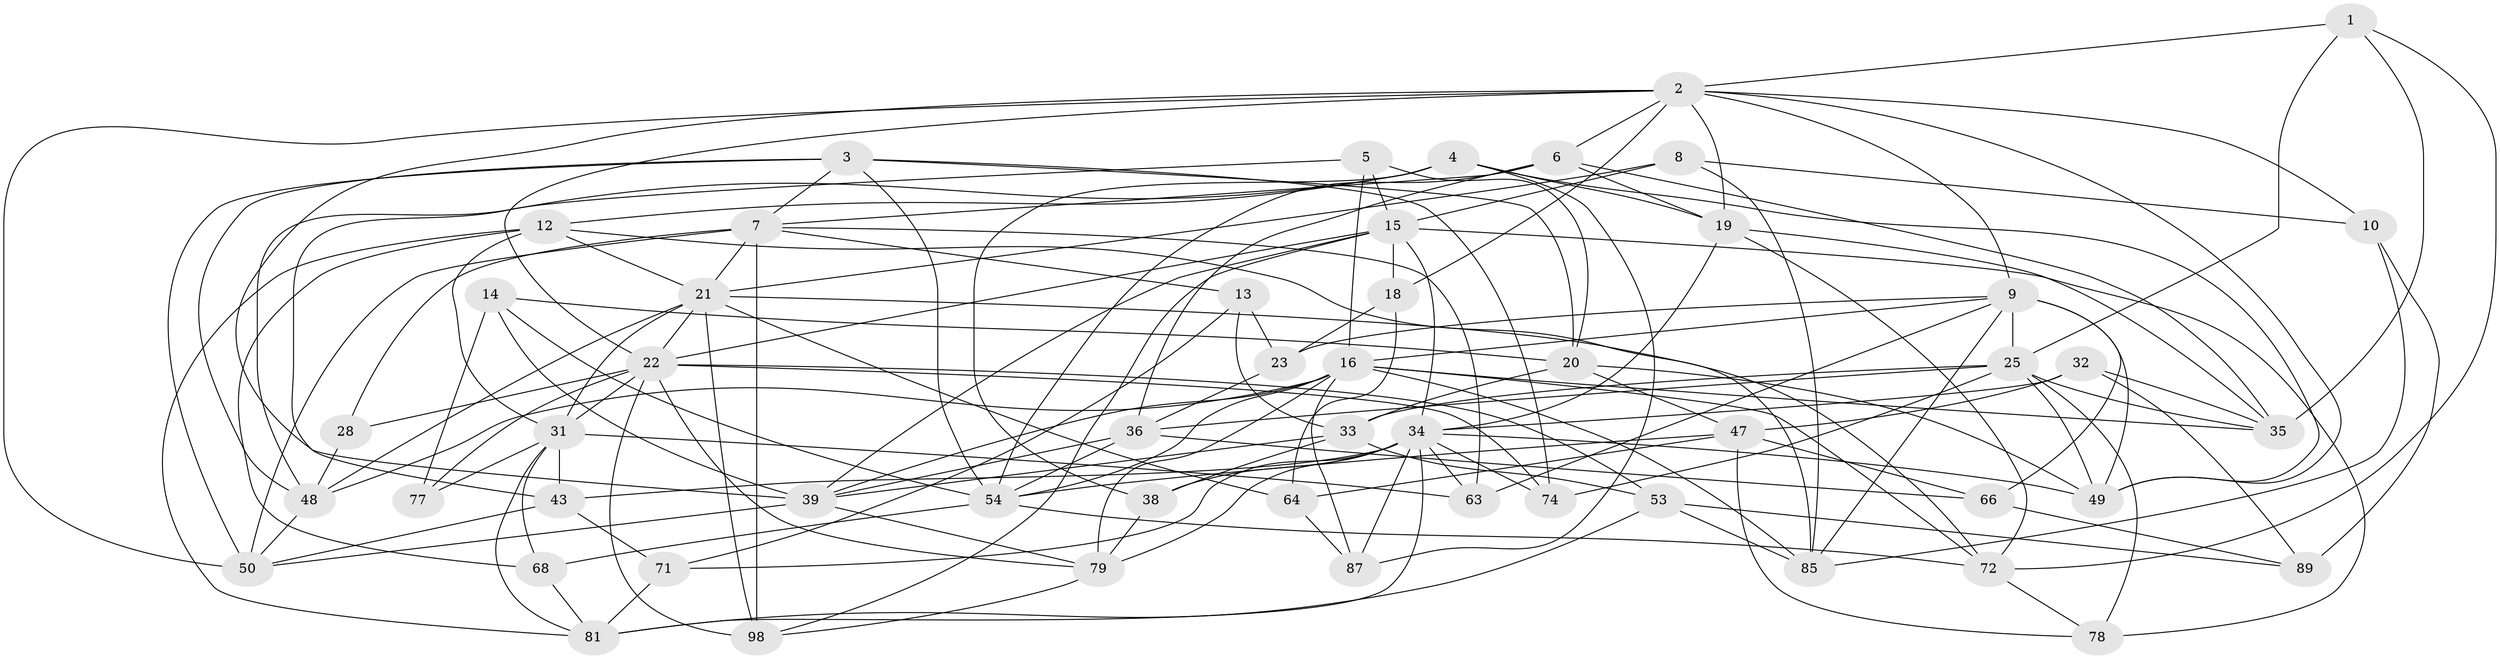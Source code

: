 // original degree distribution, {4: 1.0}
// Generated by graph-tools (version 1.1) at 2025/16/03/09/25 04:16:36]
// undirected, 53 vertices, 153 edges
graph export_dot {
graph [start="1"]
  node [color=gray90,style=filled];
  1;
  2 [super="+62+37"];
  3 [super="+41"];
  4 [super="+42"];
  5;
  6 [super="+17"];
  7 [super="+30+90+11"];
  8;
  9 [super="+44+65"];
  10;
  12 [super="+26"];
  13;
  14;
  15 [super="+69+84"];
  16 [super="+27+52"];
  18;
  19 [super="+29"];
  20 [super="+75"];
  21 [super="+57+93+46"];
  22 [super="+97+61+24"];
  23;
  25 [super="+82+100"];
  28;
  31 [super="+55+76"];
  32;
  33 [super="+86"];
  34 [super="+40+101"];
  35 [super="+94"];
  36 [super="+96"];
  38;
  39 [super="+51+56"];
  43 [super="+45"];
  47 [super="+91"];
  48 [super="+92"];
  49 [super="+59"];
  50 [super="+80"];
  53 [super="+67"];
  54 [super="+60"];
  63;
  64;
  66;
  68;
  71;
  72 [super="+99"];
  74;
  77;
  78;
  79 [super="+88"];
  81 [super="+83"];
  85 [super="+105"];
  87;
  89;
  98 [super="+104"];
  1 -- 2;
  1 -- 72;
  1 -- 35;
  1 -- 25;
  2 -- 19;
  2 -- 49;
  2 -- 22;
  2 -- 18;
  2 -- 50;
  2 -- 39;
  2 -- 10;
  2 -- 6;
  2 -- 9;
  3 -- 74;
  3 -- 54;
  3 -- 48;
  3 -- 50;
  3 -- 7;
  3 -- 20;
  4 -- 87;
  4 -- 48;
  4 -- 38;
  4 -- 49;
  4 -- 19;
  4 -- 12;
  5 -- 15;
  5 -- 43;
  5 -- 16;
  5 -- 20;
  6 -- 7;
  6 -- 35;
  6 -- 36;
  6 -- 54;
  6 -- 19;
  7 -- 21 [weight=2];
  7 -- 13;
  7 -- 63;
  7 -- 98 [weight=2];
  7 -- 28;
  7 -- 50;
  8 -- 10;
  8 -- 21;
  8 -- 85;
  8 -- 15;
  9 -- 85;
  9 -- 66;
  9 -- 63;
  9 -- 23;
  9 -- 25;
  9 -- 16;
  9 -- 49;
  10 -- 89;
  10 -- 85;
  12 -- 81;
  12 -- 68;
  12 -- 85;
  12 -- 21;
  12 -- 31;
  13 -- 71;
  13 -- 23;
  13 -- 33;
  14 -- 77;
  14 -- 20;
  14 -- 54;
  14 -- 39;
  15 -- 22;
  15 -- 18;
  15 -- 34;
  15 -- 98;
  15 -- 78;
  15 -- 39;
  16 -- 35;
  16 -- 72;
  16 -- 48;
  16 -- 85;
  16 -- 39;
  16 -- 87;
  16 -- 54;
  16 -- 79;
  18 -- 64;
  18 -- 23;
  19 -- 35;
  19 -- 34;
  19 -- 72;
  20 -- 33;
  20 -- 47;
  20 -- 49;
  21 -- 64;
  21 -- 98;
  21 -- 72;
  21 -- 22;
  21 -- 48;
  21 -- 31;
  22 -- 31;
  22 -- 28 [weight=2];
  22 -- 53 [weight=2];
  22 -- 98;
  22 -- 74;
  22 -- 77;
  22 -- 79;
  23 -- 36;
  25 -- 74;
  25 -- 78;
  25 -- 49;
  25 -- 36;
  25 -- 35;
  25 -- 33;
  28 -- 48;
  31 -- 77 [weight=2];
  31 -- 81;
  31 -- 43 [weight=2];
  31 -- 63;
  31 -- 68;
  32 -- 34;
  32 -- 35;
  32 -- 47;
  32 -- 89;
  33 -- 38;
  33 -- 39;
  33 -- 53;
  34 -- 63;
  34 -- 38;
  34 -- 71;
  34 -- 49;
  34 -- 87;
  34 -- 43;
  34 -- 74;
  34 -- 79;
  34 -- 81;
  36 -- 66;
  36 -- 54;
  36 -- 39;
  38 -- 79;
  39 -- 79;
  39 -- 50;
  43 -- 71;
  43 -- 50;
  47 -- 66;
  47 -- 54;
  47 -- 64;
  47 -- 78;
  48 -- 50;
  53 -- 89;
  53 -- 85;
  53 -- 81;
  54 -- 68;
  54 -- 72;
  64 -- 87;
  66 -- 89;
  68 -- 81;
  71 -- 81;
  72 -- 78;
  79 -- 98;
}
